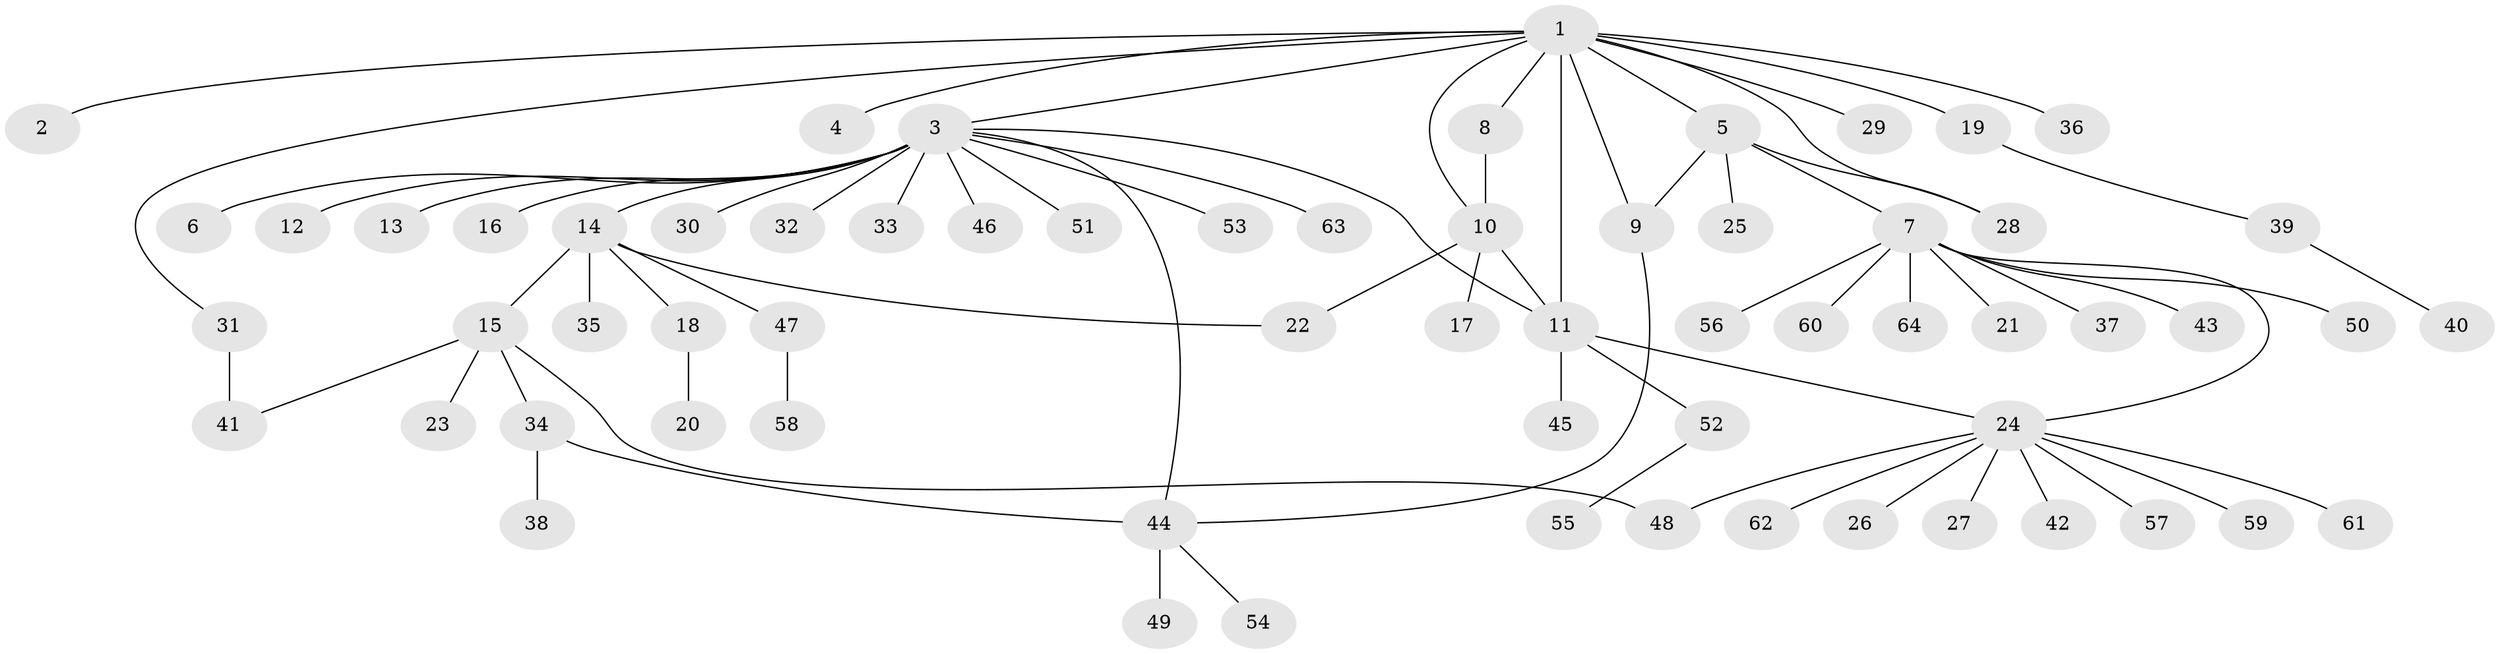 // original degree distribution, {36: 0.007936507936507936, 2: 0.23809523809523808, 16: 0.007936507936507936, 7: 0.023809523809523808, 10: 0.007936507936507936, 3: 0.05555555555555555, 6: 0.015873015873015872, 4: 0.023809523809523808, 1: 0.6111111111111112, 11: 0.007936507936507936}
// Generated by graph-tools (version 1.1) at 2025/35/03/09/25 02:35:42]
// undirected, 64 vertices, 74 edges
graph export_dot {
graph [start="1"]
  node [color=gray90,style=filled];
  1;
  2;
  3;
  4;
  5;
  6;
  7;
  8;
  9;
  10;
  11;
  12;
  13;
  14;
  15;
  16;
  17;
  18;
  19;
  20;
  21;
  22;
  23;
  24;
  25;
  26;
  27;
  28;
  29;
  30;
  31;
  32;
  33;
  34;
  35;
  36;
  37;
  38;
  39;
  40;
  41;
  42;
  43;
  44;
  45;
  46;
  47;
  48;
  49;
  50;
  51;
  52;
  53;
  54;
  55;
  56;
  57;
  58;
  59;
  60;
  61;
  62;
  63;
  64;
  1 -- 2 [weight=1.0];
  1 -- 3 [weight=1.0];
  1 -- 4 [weight=1.0];
  1 -- 5 [weight=1.0];
  1 -- 8 [weight=1.0];
  1 -- 9 [weight=1.0];
  1 -- 10 [weight=1.0];
  1 -- 11 [weight=22.0];
  1 -- 19 [weight=1.0];
  1 -- 28 [weight=1.0];
  1 -- 29 [weight=1.0];
  1 -- 31 [weight=1.0];
  1 -- 36 [weight=1.0];
  3 -- 6 [weight=1.0];
  3 -- 11 [weight=1.0];
  3 -- 12 [weight=1.0];
  3 -- 13 [weight=1.0];
  3 -- 14 [weight=1.0];
  3 -- 16 [weight=1.0];
  3 -- 30 [weight=1.0];
  3 -- 32 [weight=1.0];
  3 -- 33 [weight=1.0];
  3 -- 44 [weight=1.0];
  3 -- 46 [weight=1.0];
  3 -- 51 [weight=1.0];
  3 -- 53 [weight=1.0];
  3 -- 63 [weight=1.0];
  5 -- 7 [weight=1.0];
  5 -- 9 [weight=1.0];
  5 -- 25 [weight=2.0];
  5 -- 28 [weight=1.0];
  7 -- 21 [weight=1.0];
  7 -- 24 [weight=1.0];
  7 -- 37 [weight=1.0];
  7 -- 43 [weight=1.0];
  7 -- 50 [weight=1.0];
  7 -- 56 [weight=1.0];
  7 -- 60 [weight=1.0];
  7 -- 64 [weight=1.0];
  8 -- 10 [weight=1.0];
  9 -- 44 [weight=1.0];
  10 -- 11 [weight=1.0];
  10 -- 17 [weight=1.0];
  10 -- 22 [weight=1.0];
  11 -- 24 [weight=1.0];
  11 -- 45 [weight=1.0];
  11 -- 52 [weight=1.0];
  14 -- 15 [weight=1.0];
  14 -- 18 [weight=1.0];
  14 -- 22 [weight=1.0];
  14 -- 35 [weight=1.0];
  14 -- 47 [weight=1.0];
  15 -- 23 [weight=1.0];
  15 -- 34 [weight=1.0];
  15 -- 41 [weight=1.0];
  15 -- 48 [weight=1.0];
  18 -- 20 [weight=2.0];
  19 -- 39 [weight=1.0];
  24 -- 26 [weight=1.0];
  24 -- 27 [weight=1.0];
  24 -- 42 [weight=1.0];
  24 -- 48 [weight=1.0];
  24 -- 57 [weight=1.0];
  24 -- 59 [weight=1.0];
  24 -- 61 [weight=1.0];
  24 -- 62 [weight=1.0];
  31 -- 41 [weight=2.0];
  34 -- 38 [weight=1.0];
  34 -- 44 [weight=1.0];
  39 -- 40 [weight=1.0];
  44 -- 49 [weight=2.0];
  44 -- 54 [weight=1.0];
  47 -- 58 [weight=1.0];
  52 -- 55 [weight=1.0];
}
